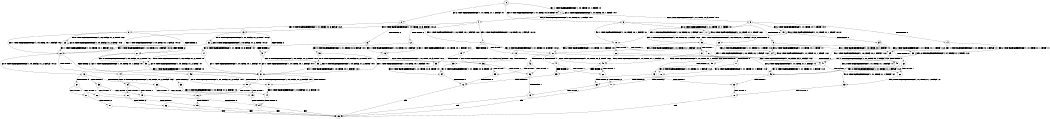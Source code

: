digraph BCG {
size = "7, 10.5";
center = TRUE;
node [shape = circle];
0 [peripheries = 2];
0 -> 1 [label = "EX !1 !ATOMIC_EXCH_BRANCH (1, +0, TRUE, +0, 1, TRUE) !:0:"];
0 -> 2 [label = "EX !2 !ATOMIC_EXCH_BRANCH (1, +1, TRUE, +1, 1, FALSE) !:0:"];
0 -> 3 [label = "EX !0 !ATOMIC_EXCH_BRANCH (1, +1, TRUE, +0, 3, TRUE) !:0:"];
1 -> 4 [label = "EX !2 !ATOMIC_EXCH_BRANCH (1, +1, TRUE, +1, 1, FALSE) !:0:1:"];
1 -> 5 [label = "EX !0 !ATOMIC_EXCH_BRANCH (1, +1, TRUE, +0, 3, TRUE) !:0:1:"];
1 -> 1 [label = "EX !1 !ATOMIC_EXCH_BRANCH (1, +0, TRUE, +0, 1, TRUE) !:0:1:"];
2 -> 6 [label = "TERMINATE !2"];
2 -> 7 [label = "EX !1 !ATOMIC_EXCH_BRANCH (1, +0, TRUE, +0, 1, FALSE) !:0:2:"];
2 -> 8 [label = "EX !0 !ATOMIC_EXCH_BRANCH (1, +1, TRUE, +0, 3, FALSE) !:0:2:"];
3 -> 9 [label = "TERMINATE !0"];
3 -> 10 [label = "EX !1 !ATOMIC_EXCH_BRANCH (1, +0, TRUE, +0, 1, FALSE) !:0:"];
3 -> 11 [label = "EX !2 !ATOMIC_EXCH_BRANCH (1, +1, TRUE, +1, 1, TRUE) !:0:"];
4 -> 12 [label = "TERMINATE !2"];
4 -> 13 [label = "EX !0 !ATOMIC_EXCH_BRANCH (1, +1, TRUE, +0, 3, FALSE) !:0:1:2:"];
4 -> 7 [label = "EX !1 !ATOMIC_EXCH_BRANCH (1, +0, TRUE, +0, 1, FALSE) !:0:1:2:"];
5 -> 14 [label = "TERMINATE !0"];
5 -> 15 [label = "EX !2 !ATOMIC_EXCH_BRANCH (1, +1, TRUE, +1, 1, TRUE) !:0:1:"];
5 -> 10 [label = "EX !1 !ATOMIC_EXCH_BRANCH (1, +0, TRUE, +0, 1, FALSE) !:0:1:"];
6 -> 16 [label = "EX !1 !ATOMIC_EXCH_BRANCH (1, +0, TRUE, +0, 1, FALSE) !:0:"];
6 -> 17 [label = "EX !0 !ATOMIC_EXCH_BRANCH (1, +1, TRUE, +0, 3, FALSE) !:0:"];
7 -> 18 [label = "TERMINATE !1"];
7 -> 19 [label = "TERMINATE !2"];
7 -> 20 [label = "EX !0 !ATOMIC_EXCH_BRANCH (1, +1, TRUE, +0, 3, TRUE) !:0:1:2:"];
8 -> 21 [label = "TERMINATE !2"];
8 -> 22 [label = "EX !1 !ATOMIC_EXCH_BRANCH (1, +0, TRUE, +0, 1, FALSE) !:0:2:"];
8 -> 23 [label = "EX !0 !ATOMIC_EXCH_BRANCH (1, +0, FALSE, +1, 2, TRUE) !:0:2:"];
9 -> 24 [label = "EX !2 !ATOMIC_EXCH_BRANCH (1, +1, TRUE, +1, 1, TRUE) !:1:"];
9 -> 25 [label = "EX !1 !ATOMIC_EXCH_BRANCH (1, +0, TRUE, +0, 1, FALSE) !:1:"];
10 -> 26 [label = "TERMINATE !1"];
10 -> 27 [label = "TERMINATE !0"];
10 -> 20 [label = "EX !2 !ATOMIC_EXCH_BRANCH (1, +1, TRUE, +1, 1, FALSE) !:0:1:"];
11 -> 28 [label = "TERMINATE !0"];
11 -> 29 [label = "EX !1 !ATOMIC_EXCH_BRANCH (1, +0, TRUE, +0, 1, FALSE) !:0:2:"];
11 -> 11 [label = "EX !2 !ATOMIC_EXCH_BRANCH (1, +1, TRUE, +1, 1, TRUE) !:0:2:"];
12 -> 30 [label = "EX !0 !ATOMIC_EXCH_BRANCH (1, +1, TRUE, +0, 3, FALSE) !:0:1:"];
12 -> 16 [label = "EX !1 !ATOMIC_EXCH_BRANCH (1, +0, TRUE, +0, 1, FALSE) !:0:1:"];
13 -> 31 [label = "TERMINATE !2"];
13 -> 22 [label = "EX !1 !ATOMIC_EXCH_BRANCH (1, +0, TRUE, +0, 1, FALSE) !:0:1:2:"];
13 -> 32 [label = "EX !0 !ATOMIC_EXCH_BRANCH (1, +0, FALSE, +1, 2, TRUE) !:0:1:2:"];
14 -> 33 [label = "EX !2 !ATOMIC_EXCH_BRANCH (1, +1, TRUE, +1, 1, TRUE) !:1:"];
14 -> 25 [label = "EX !1 !ATOMIC_EXCH_BRANCH (1, +0, TRUE, +0, 1, FALSE) !:1:"];
15 -> 34 [label = "TERMINATE !0"];
15 -> 15 [label = "EX !2 !ATOMIC_EXCH_BRANCH (1, +1, TRUE, +1, 1, TRUE) !:0:1:2:"];
15 -> 29 [label = "EX !1 !ATOMIC_EXCH_BRANCH (1, +0, TRUE, +0, 1, FALSE) !:0:1:2:"];
16 -> 35 [label = "TERMINATE !1"];
16 -> 36 [label = "EX !0 !ATOMIC_EXCH_BRANCH (1, +1, TRUE, +0, 3, TRUE) !:0:1:"];
17 -> 37 [label = "EX !1 !ATOMIC_EXCH_BRANCH (1, +0, TRUE, +0, 1, FALSE) !:0:"];
17 -> 38 [label = "EX !0 !ATOMIC_EXCH_BRANCH (1, +0, FALSE, +1, 2, TRUE) !:0:"];
18 -> 39 [label = "TERMINATE !2"];
18 -> 40 [label = "EX !0 !ATOMIC_EXCH_BRANCH (1, +1, TRUE, +0, 3, TRUE) !:0:2:"];
19 -> 35 [label = "TERMINATE !1"];
19 -> 36 [label = "EX !0 !ATOMIC_EXCH_BRANCH (1, +1, TRUE, +0, 3, TRUE) !:0:1:"];
20 -> 41 [label = "TERMINATE !1"];
20 -> 42 [label = "TERMINATE !2"];
20 -> 43 [label = "TERMINATE !0"];
21 -> 37 [label = "EX !1 !ATOMIC_EXCH_BRANCH (1, +0, TRUE, +0, 1, FALSE) !:0:"];
21 -> 38 [label = "EX !0 !ATOMIC_EXCH_BRANCH (1, +0, FALSE, +1, 2, TRUE) !:0:"];
22 -> 44 [label = "TERMINATE !1"];
22 -> 45 [label = "TERMINATE !2"];
22 -> 46 [label = "EX !0 !ATOMIC_EXCH_BRANCH (1, +0, FALSE, +1, 2, FALSE) !:0:1:2:"];
23 -> 21 [label = "TERMINATE !2"];
23 -> 22 [label = "EX !1 !ATOMIC_EXCH_BRANCH (1, +0, TRUE, +0, 1, FALSE) !:0:2:"];
23 -> 23 [label = "EX !0 !ATOMIC_EXCH_BRANCH (1, +0, FALSE, +1, 2, TRUE) !:0:2:"];
24 -> 47 [label = "EX !1 !ATOMIC_EXCH_BRANCH (1, +0, TRUE, +0, 1, FALSE) !:1:2:"];
24 -> 24 [label = "EX !2 !ATOMIC_EXCH_BRANCH (1, +1, TRUE, +1, 1, TRUE) !:1:2:"];
25 -> 48 [label = "TERMINATE !1"];
25 -> 49 [label = "EX !2 !ATOMIC_EXCH_BRANCH (1, +1, TRUE, +1, 1, FALSE) !:1:"];
26 -> 50 [label = "TERMINATE !0"];
26 -> 40 [label = "EX !2 !ATOMIC_EXCH_BRANCH (1, +1, TRUE, +1, 1, FALSE) !:0:"];
27 -> 48 [label = "TERMINATE !1"];
27 -> 49 [label = "EX !2 !ATOMIC_EXCH_BRANCH (1, +1, TRUE, +1, 1, FALSE) !:1:"];
28 -> 47 [label = "EX !1 !ATOMIC_EXCH_BRANCH (1, +0, TRUE, +0, 1, FALSE) !:1:2:"];
28 -> 24 [label = "EX !2 !ATOMIC_EXCH_BRANCH (1, +1, TRUE, +1, 1, TRUE) !:1:2:"];
29 -> 51 [label = "TERMINATE !1"];
29 -> 52 [label = "TERMINATE !0"];
29 -> 20 [label = "EX !2 !ATOMIC_EXCH_BRANCH (1, +1, TRUE, +1, 1, FALSE) !:0:1:2:"];
30 -> 37 [label = "EX !1 !ATOMIC_EXCH_BRANCH (1, +0, TRUE, +0, 1, FALSE) !:0:1:"];
30 -> 53 [label = "EX !0 !ATOMIC_EXCH_BRANCH (1, +0, FALSE, +1, 2, TRUE) !:0:1:"];
31 -> 37 [label = "EX !1 !ATOMIC_EXCH_BRANCH (1, +0, TRUE, +0, 1, FALSE) !:0:1:"];
31 -> 53 [label = "EX !0 !ATOMIC_EXCH_BRANCH (1, +0, FALSE, +1, 2, TRUE) !:0:1:"];
32 -> 31 [label = "TERMINATE !2"];
32 -> 22 [label = "EX !1 !ATOMIC_EXCH_BRANCH (1, +0, TRUE, +0, 1, FALSE) !:0:1:2:"];
32 -> 32 [label = "EX !0 !ATOMIC_EXCH_BRANCH (1, +0, FALSE, +1, 2, TRUE) !:0:1:2:"];
33 -> 33 [label = "EX !2 !ATOMIC_EXCH_BRANCH (1, +1, TRUE, +1, 1, TRUE) !:1:2:"];
33 -> 47 [label = "EX !1 !ATOMIC_EXCH_BRANCH (1, +0, TRUE, +0, 1, FALSE) !:1:2:"];
34 -> 33 [label = "EX !2 !ATOMIC_EXCH_BRANCH (1, +1, TRUE, +1, 1, TRUE) !:1:2:"];
34 -> 47 [label = "EX !1 !ATOMIC_EXCH_BRANCH (1, +0, TRUE, +0, 1, FALSE) !:1:2:"];
35 -> 54 [label = "EX !0 !ATOMIC_EXCH_BRANCH (1, +1, TRUE, +0, 3, TRUE) !:0:"];
36 -> 55 [label = "TERMINATE !1"];
36 -> 56 [label = "TERMINATE !0"];
37 -> 57 [label = "TERMINATE !1"];
37 -> 58 [label = "EX !0 !ATOMIC_EXCH_BRANCH (1, +0, FALSE, +1, 2, FALSE) !:0:1:"];
38 -> 37 [label = "EX !1 !ATOMIC_EXCH_BRANCH (1, +0, TRUE, +0, 1, FALSE) !:0:"];
38 -> 38 [label = "EX !0 !ATOMIC_EXCH_BRANCH (1, +0, FALSE, +1, 2, TRUE) !:0:"];
39 -> 54 [label = "EX !0 !ATOMIC_EXCH_BRANCH (1, +1, TRUE, +0, 3, TRUE) !:0:"];
40 -> 59 [label = "TERMINATE !2"];
40 -> 60 [label = "TERMINATE !0"];
41 -> 59 [label = "TERMINATE !2"];
41 -> 60 [label = "TERMINATE !0"];
42 -> 55 [label = "TERMINATE !1"];
42 -> 56 [label = "TERMINATE !0"];
43 -> 61 [label = "TERMINATE !1"];
43 -> 62 [label = "TERMINATE !2"];
44 -> 63 [label = "TERMINATE !2"];
44 -> 64 [label = "EX !0 !ATOMIC_EXCH_BRANCH (1, +0, FALSE, +1, 2, FALSE) !:0:2:"];
45 -> 57 [label = "TERMINATE !1"];
45 -> 58 [label = "EX !0 !ATOMIC_EXCH_BRANCH (1, +0, FALSE, +1, 2, FALSE) !:0:1:"];
46 -> 65 [label = "TERMINATE !1"];
46 -> 66 [label = "TERMINATE !2"];
46 -> 67 [label = "TERMINATE !0"];
47 -> 68 [label = "TERMINATE !1"];
47 -> 49 [label = "EX !2 !ATOMIC_EXCH_BRANCH (1, +1, TRUE, +1, 1, FALSE) !:1:2:"];
48 -> 69 [label = "EX !2 !ATOMIC_EXCH_BRANCH (1, +1, TRUE, +1, 1, FALSE) !:2:"];
49 -> 61 [label = "TERMINATE !1"];
49 -> 62 [label = "TERMINATE !2"];
50 -> 70 [label = "EX !2 !ATOMIC_EXCH_BRANCH (1, +1, TRUE, +1, 1, FALSE) !:1:2:"];
51 -> 71 [label = "TERMINATE !0"];
51 -> 40 [label = "EX !2 !ATOMIC_EXCH_BRANCH (1, +1, TRUE, +1, 1, FALSE) !:0:2:"];
52 -> 68 [label = "TERMINATE !1"];
52 -> 49 [label = "EX !2 !ATOMIC_EXCH_BRANCH (1, +1, TRUE, +1, 1, FALSE) !:1:2:"];
53 -> 37 [label = "EX !1 !ATOMIC_EXCH_BRANCH (1, +0, TRUE, +0, 1, FALSE) !:0:1:"];
53 -> 53 [label = "EX !0 !ATOMIC_EXCH_BRANCH (1, +0, FALSE, +1, 2, TRUE) !:0:1:"];
54 -> 72 [label = "TERMINATE !0"];
55 -> 72 [label = "TERMINATE !0"];
56 -> 73 [label = "TERMINATE !1"];
57 -> 74 [label = "EX !0 !ATOMIC_EXCH_BRANCH (1, +0, FALSE, +1, 2, FALSE) !:0:"];
58 -> 75 [label = "TERMINATE !1"];
58 -> 76 [label = "TERMINATE !0"];
59 -> 72 [label = "TERMINATE !0"];
60 -> 77 [label = "TERMINATE !2"];
61 -> 78 [label = "TERMINATE !2"];
62 -> 73 [label = "TERMINATE !1"];
63 -> 74 [label = "EX !0 !ATOMIC_EXCH_BRANCH (1, +0, FALSE, +1, 2, FALSE) !:0:"];
64 -> 79 [label = "TERMINATE !2"];
64 -> 80 [label = "TERMINATE !0"];
65 -> 79 [label = "TERMINATE !2"];
65 -> 80 [label = "TERMINATE !0"];
66 -> 75 [label = "TERMINATE !1"];
66 -> 76 [label = "TERMINATE !0"];
67 -> 81 [label = "TERMINATE !1"];
67 -> 82 [label = "TERMINATE !2"];
68 -> 69 [label = "EX !2 !ATOMIC_EXCH_BRANCH (1, +1, TRUE, +1, 1, FALSE) !:2:"];
69 -> 78 [label = "TERMINATE !2"];
70 -> 77 [label = "TERMINATE !2"];
71 -> 70 [label = "EX !2 !ATOMIC_EXCH_BRANCH (1, +1, TRUE, +1, 1, FALSE) !:1:2:"];
72 -> 83 [label = "exit"];
73 -> 83 [label = "exit"];
74 -> 84 [label = "TERMINATE !0"];
75 -> 84 [label = "TERMINATE !0"];
76 -> 85 [label = "TERMINATE !1"];
77 -> 83 [label = "exit"];
78 -> 83 [label = "exit"];
79 -> 84 [label = "TERMINATE !0"];
80 -> 86 [label = "TERMINATE !2"];
81 -> 87 [label = "TERMINATE !2"];
82 -> 85 [label = "TERMINATE !1"];
84 -> 83 [label = "exit"];
85 -> 83 [label = "exit"];
86 -> 83 [label = "exit"];
87 -> 83 [label = "exit"];
}

